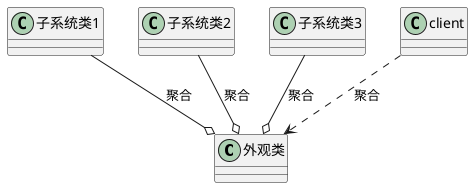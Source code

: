 @startuml
'https://plantuml.com/class-diagram

class 外观类
class 子系统类1
class 子系统类2
class 子系统类3
class client
子系统类1 --o 外观类: 聚合
子系统类2 --o 外观类: 聚合
子系统类3 --o 外观类: 聚合
client ..> 外观类: 聚合
@enduml